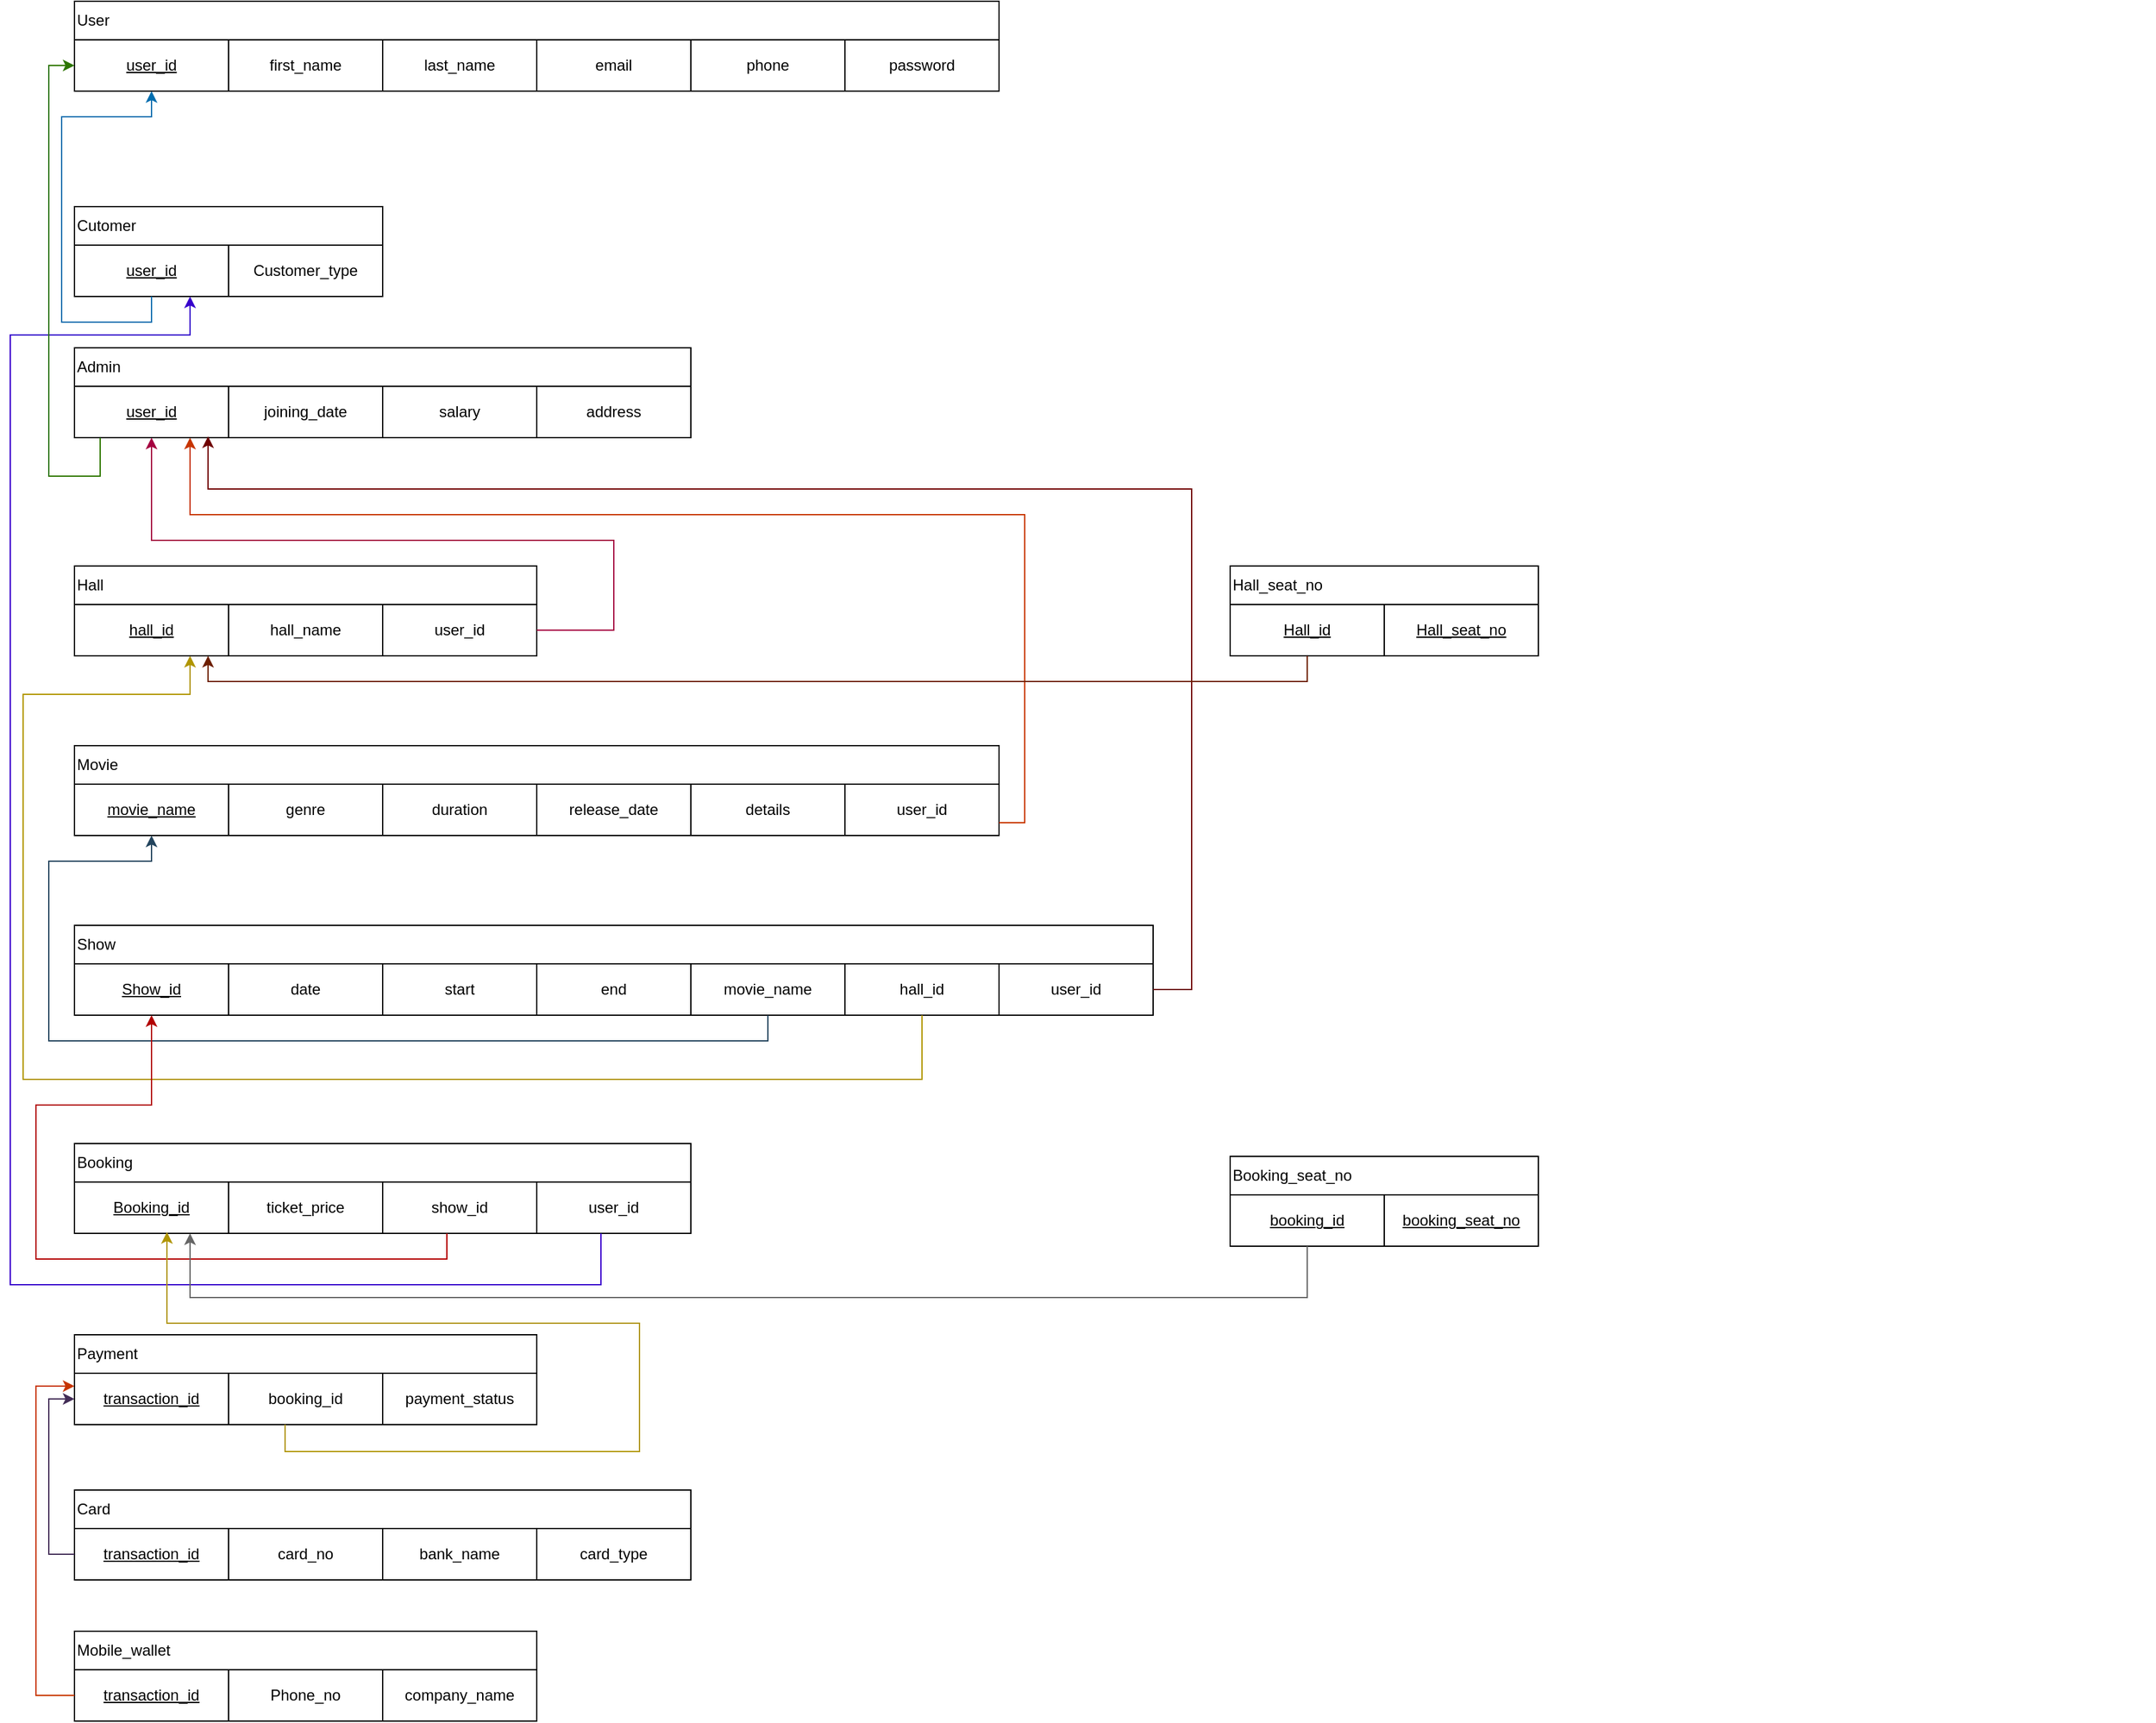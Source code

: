 <mxfile version="28.1.1">
  <diagram id="schema" name="Cinema Normalized Schema Crowfoot">
    <mxGraphModel grid="1" page="1" gridSize="10" guides="1" tooltips="1" connect="1" arrows="1" fold="1" pageScale="1" pageWidth="827" pageHeight="1169" math="0" shadow="0">
      <root>
        <mxCell id="0" />
        <mxCell id="1" parent="0" />
        <mxCell id="4lrFbegZ2ahOl5D23bYF-11" value="" style="group" connectable="0" vertex="1" parent="1">
          <mxGeometry x="70" y="60" width="720" height="70" as="geometry" />
        </mxCell>
        <mxCell id="4lrFbegZ2ahOl5D23bYF-9" value="" style="group" connectable="0" vertex="1" parent="4lrFbegZ2ahOl5D23bYF-11">
          <mxGeometry y="30" width="720" height="40" as="geometry" />
        </mxCell>
        <mxCell id="4lrFbegZ2ahOl5D23bYF-4" value="" style="group" connectable="0" vertex="1" parent="4lrFbegZ2ahOl5D23bYF-9">
          <mxGeometry width="360" height="40" as="geometry" />
        </mxCell>
        <mxCell id="4lrFbegZ2ahOl5D23bYF-1" value="&lt;u&gt;user_id&lt;/u&gt;" style="rounded=0;whiteSpace=wrap;html=1;" vertex="1" parent="4lrFbegZ2ahOl5D23bYF-4">
          <mxGeometry width="120" height="40" as="geometry" />
        </mxCell>
        <mxCell id="4lrFbegZ2ahOl5D23bYF-2" value="first_name" style="rounded=0;whiteSpace=wrap;html=1;" vertex="1" parent="4lrFbegZ2ahOl5D23bYF-4">
          <mxGeometry x="120" width="120" height="40" as="geometry" />
        </mxCell>
        <mxCell id="4lrFbegZ2ahOl5D23bYF-3" value="last_name" style="rounded=0;whiteSpace=wrap;html=1;" vertex="1" parent="4lrFbegZ2ahOl5D23bYF-4">
          <mxGeometry x="240" width="120" height="40" as="geometry" />
        </mxCell>
        <mxCell id="4lrFbegZ2ahOl5D23bYF-5" value="" style="group" connectable="0" vertex="1" parent="4lrFbegZ2ahOl5D23bYF-9">
          <mxGeometry x="360" width="360" height="40" as="geometry" />
        </mxCell>
        <mxCell id="4lrFbegZ2ahOl5D23bYF-6" value="email" style="rounded=0;whiteSpace=wrap;html=1;" vertex="1" parent="4lrFbegZ2ahOl5D23bYF-5">
          <mxGeometry width="120" height="40" as="geometry" />
        </mxCell>
        <mxCell id="4lrFbegZ2ahOl5D23bYF-7" value="phone" style="rounded=0;whiteSpace=wrap;html=1;" vertex="1" parent="4lrFbegZ2ahOl5D23bYF-5">
          <mxGeometry x="120" width="120" height="40" as="geometry" />
        </mxCell>
        <mxCell id="4lrFbegZ2ahOl5D23bYF-8" value="password" style="rounded=0;whiteSpace=wrap;html=1;" vertex="1" parent="4lrFbegZ2ahOl5D23bYF-5">
          <mxGeometry x="240" width="120" height="40" as="geometry" />
        </mxCell>
        <mxCell id="4lrFbegZ2ahOl5D23bYF-10" value="User" style="rounded=0;whiteSpace=wrap;html=1;align=left;" vertex="1" parent="4lrFbegZ2ahOl5D23bYF-11">
          <mxGeometry width="720" height="30" as="geometry" />
        </mxCell>
        <mxCell id="4lrFbegZ2ahOl5D23bYF-12" value="" style="group" connectable="0" vertex="1" parent="1">
          <mxGeometry x="70" y="640" width="720" height="70" as="geometry" />
        </mxCell>
        <mxCell id="4lrFbegZ2ahOl5D23bYF-13" value="" style="group" connectable="0" vertex="1" parent="4lrFbegZ2ahOl5D23bYF-12">
          <mxGeometry y="30" width="720" height="40" as="geometry" />
        </mxCell>
        <mxCell id="4lrFbegZ2ahOl5D23bYF-14" value="" style="group" connectable="0" vertex="1" parent="4lrFbegZ2ahOl5D23bYF-13">
          <mxGeometry width="360" height="40" as="geometry" />
        </mxCell>
        <mxCell id="4lrFbegZ2ahOl5D23bYF-15" value="&lt;u&gt;movie_name&lt;/u&gt;" style="rounded=0;whiteSpace=wrap;html=1;" vertex="1" parent="4lrFbegZ2ahOl5D23bYF-14">
          <mxGeometry width="120" height="40" as="geometry" />
        </mxCell>
        <mxCell id="4lrFbegZ2ahOl5D23bYF-16" value="genre" style="rounded=0;whiteSpace=wrap;html=1;" vertex="1" parent="4lrFbegZ2ahOl5D23bYF-14">
          <mxGeometry x="120" width="120" height="40" as="geometry" />
        </mxCell>
        <mxCell id="4lrFbegZ2ahOl5D23bYF-17" value="duration" style="rounded=0;whiteSpace=wrap;html=1;" vertex="1" parent="4lrFbegZ2ahOl5D23bYF-14">
          <mxGeometry x="240" width="120" height="40" as="geometry" />
        </mxCell>
        <mxCell id="4lrFbegZ2ahOl5D23bYF-18" value="" style="group" connectable="0" vertex="1" parent="4lrFbegZ2ahOl5D23bYF-13">
          <mxGeometry x="360" width="360" height="40" as="geometry" />
        </mxCell>
        <mxCell id="4lrFbegZ2ahOl5D23bYF-19" value="release_date" style="rounded=0;whiteSpace=wrap;html=1;" vertex="1" parent="4lrFbegZ2ahOl5D23bYF-18">
          <mxGeometry width="120" height="40" as="geometry" />
        </mxCell>
        <mxCell id="4lrFbegZ2ahOl5D23bYF-20" value="details" style="rounded=0;whiteSpace=wrap;html=1;" vertex="1" parent="4lrFbegZ2ahOl5D23bYF-18">
          <mxGeometry x="120" width="120" height="40" as="geometry" />
        </mxCell>
        <mxCell id="4lrFbegZ2ahOl5D23bYF-21" value="user_id" style="rounded=0;whiteSpace=wrap;html=1;" vertex="1" parent="4lrFbegZ2ahOl5D23bYF-18">
          <mxGeometry x="240" width="120" height="40" as="geometry" />
        </mxCell>
        <mxCell id="4lrFbegZ2ahOl5D23bYF-22" value="Movie" style="rounded=0;whiteSpace=wrap;html=1;align=left;" vertex="1" parent="4lrFbegZ2ahOl5D23bYF-12">
          <mxGeometry width="720" height="30" as="geometry" />
        </mxCell>
        <mxCell id="4lrFbegZ2ahOl5D23bYF-23" value="" style="group" connectable="0" vertex="1" parent="1">
          <mxGeometry x="70" y="220" width="720" height="70" as="geometry" />
        </mxCell>
        <mxCell id="4lrFbegZ2ahOl5D23bYF-24" value="" style="group" connectable="0" vertex="1" parent="4lrFbegZ2ahOl5D23bYF-23">
          <mxGeometry y="30" width="720" height="40" as="geometry" />
        </mxCell>
        <mxCell id="4lrFbegZ2ahOl5D23bYF-25" value="" style="group" connectable="0" vertex="1" parent="4lrFbegZ2ahOl5D23bYF-24">
          <mxGeometry width="360" height="40" as="geometry" />
        </mxCell>
        <mxCell id="4lrFbegZ2ahOl5D23bYF-26" value="&lt;u&gt;user_id&lt;/u&gt;" style="rounded=0;whiteSpace=wrap;html=1;" vertex="1" parent="4lrFbegZ2ahOl5D23bYF-25">
          <mxGeometry width="120" height="40" as="geometry" />
        </mxCell>
        <mxCell id="4lrFbegZ2ahOl5D23bYF-27" value="Customer_type" style="rounded=0;whiteSpace=wrap;html=1;" vertex="1" parent="4lrFbegZ2ahOl5D23bYF-25">
          <mxGeometry x="120" width="120" height="40" as="geometry" />
        </mxCell>
        <mxCell id="4lrFbegZ2ahOl5D23bYF-33" value="Cutomer" style="rounded=0;whiteSpace=wrap;html=1;align=left;" vertex="1" parent="4lrFbegZ2ahOl5D23bYF-23">
          <mxGeometry width="240" height="30" as="geometry" />
        </mxCell>
        <mxCell id="4lrFbegZ2ahOl5D23bYF-34" value="" style="group" connectable="0" vertex="1" parent="1">
          <mxGeometry x="70" y="330" width="720" height="70" as="geometry" />
        </mxCell>
        <mxCell id="4lrFbegZ2ahOl5D23bYF-35" value="" style="group" connectable="0" vertex="1" parent="4lrFbegZ2ahOl5D23bYF-34">
          <mxGeometry y="30" width="720" height="40" as="geometry" />
        </mxCell>
        <mxCell id="4lrFbegZ2ahOl5D23bYF-36" value="" style="group" connectable="0" vertex="1" parent="4lrFbegZ2ahOl5D23bYF-35">
          <mxGeometry width="360" height="40" as="geometry" />
        </mxCell>
        <mxCell id="4lrFbegZ2ahOl5D23bYF-37" value="&lt;u&gt;user_id&lt;/u&gt;" style="rounded=0;whiteSpace=wrap;html=1;" vertex="1" parent="4lrFbegZ2ahOl5D23bYF-36">
          <mxGeometry width="120" height="40" as="geometry" />
        </mxCell>
        <mxCell id="4lrFbegZ2ahOl5D23bYF-38" value="joining_date" style="rounded=0;whiteSpace=wrap;html=1;" vertex="1" parent="4lrFbegZ2ahOl5D23bYF-36">
          <mxGeometry x="120" width="120" height="40" as="geometry" />
        </mxCell>
        <mxCell id="4lrFbegZ2ahOl5D23bYF-39" value="salary" style="rounded=0;whiteSpace=wrap;html=1;" vertex="1" parent="4lrFbegZ2ahOl5D23bYF-36">
          <mxGeometry x="240" width="120" height="40" as="geometry" />
        </mxCell>
        <mxCell id="4lrFbegZ2ahOl5D23bYF-40" value="" style="group" connectable="0" vertex="1" parent="4lrFbegZ2ahOl5D23bYF-35">
          <mxGeometry x="360" width="360" height="40" as="geometry" />
        </mxCell>
        <mxCell id="4lrFbegZ2ahOl5D23bYF-41" value="address" style="rounded=0;whiteSpace=wrap;html=1;" vertex="1" parent="4lrFbegZ2ahOl5D23bYF-40">
          <mxGeometry width="120" height="40" as="geometry" />
        </mxCell>
        <mxCell id="4lrFbegZ2ahOl5D23bYF-44" value="Admin" style="rounded=0;whiteSpace=wrap;html=1;align=left;" vertex="1" parent="4lrFbegZ2ahOl5D23bYF-34">
          <mxGeometry width="480" height="30" as="geometry" />
        </mxCell>
        <mxCell id="4lrFbegZ2ahOl5D23bYF-59" style="edgeStyle=orthogonalEdgeStyle;rounded=0;orthogonalLoop=1;jettySize=auto;html=1;entryX=0.75;entryY=1;entryDx=0;entryDy=0;fillColor=#fa6800;strokeColor=#C73500;" edge="1" parent="1" source="4lrFbegZ2ahOl5D23bYF-21" target="4lrFbegZ2ahOl5D23bYF-37">
          <mxGeometry relative="1" as="geometry">
            <Array as="points">
              <mxPoint x="810" y="700" />
              <mxPoint x="810" y="460" />
              <mxPoint x="160" y="460" />
            </Array>
          </mxGeometry>
        </mxCell>
        <mxCell id="4lrFbegZ2ahOl5D23bYF-60" value="" style="group" connectable="0" vertex="1" parent="1">
          <mxGeometry x="70" y="500" width="720" height="70" as="geometry" />
        </mxCell>
        <mxCell id="4lrFbegZ2ahOl5D23bYF-61" value="" style="group" connectable="0" vertex="1" parent="4lrFbegZ2ahOl5D23bYF-60">
          <mxGeometry y="30" width="720" height="40" as="geometry" />
        </mxCell>
        <mxCell id="4lrFbegZ2ahOl5D23bYF-62" value="" style="group" connectable="0" vertex="1" parent="4lrFbegZ2ahOl5D23bYF-61">
          <mxGeometry width="360" height="40" as="geometry" />
        </mxCell>
        <mxCell id="4lrFbegZ2ahOl5D23bYF-63" value="&lt;u&gt;hall_id&lt;/u&gt;" style="rounded=0;whiteSpace=wrap;html=1;" vertex="1" parent="4lrFbegZ2ahOl5D23bYF-62">
          <mxGeometry width="120" height="40" as="geometry" />
        </mxCell>
        <mxCell id="4lrFbegZ2ahOl5D23bYF-64" value="hall_name" style="rounded=0;whiteSpace=wrap;html=1;" vertex="1" parent="4lrFbegZ2ahOl5D23bYF-62">
          <mxGeometry x="120" width="120" height="40" as="geometry" />
        </mxCell>
        <mxCell id="4lrFbegZ2ahOl5D23bYF-65" value="user_id" style="rounded=0;whiteSpace=wrap;html=1;" vertex="1" parent="4lrFbegZ2ahOl5D23bYF-62">
          <mxGeometry x="240" width="120" height="40" as="geometry" />
        </mxCell>
        <mxCell id="4lrFbegZ2ahOl5D23bYF-68" value="Hall" style="rounded=0;whiteSpace=wrap;html=1;align=left;" vertex="1" parent="4lrFbegZ2ahOl5D23bYF-60">
          <mxGeometry width="360" height="30" as="geometry" />
        </mxCell>
        <mxCell id="4lrFbegZ2ahOl5D23bYF-71" value="" style="group" connectable="0" vertex="1" parent="1">
          <mxGeometry x="70" y="780" width="840" height="70" as="geometry" />
        </mxCell>
        <mxCell id="4lrFbegZ2ahOl5D23bYF-72" value="" style="group" connectable="0" vertex="1" parent="4lrFbegZ2ahOl5D23bYF-71">
          <mxGeometry y="30" width="720" height="40" as="geometry" />
        </mxCell>
        <mxCell id="4lrFbegZ2ahOl5D23bYF-73" value="" style="group" connectable="0" vertex="1" parent="4lrFbegZ2ahOl5D23bYF-72">
          <mxGeometry width="360" height="40" as="geometry" />
        </mxCell>
        <mxCell id="4lrFbegZ2ahOl5D23bYF-74" value="&lt;u&gt;Show_id&lt;/u&gt;" style="rounded=0;whiteSpace=wrap;html=1;" vertex="1" parent="4lrFbegZ2ahOl5D23bYF-73">
          <mxGeometry width="120" height="40" as="geometry" />
        </mxCell>
        <mxCell id="4lrFbegZ2ahOl5D23bYF-75" value="date" style="rounded=0;whiteSpace=wrap;html=1;" vertex="1" parent="4lrFbegZ2ahOl5D23bYF-73">
          <mxGeometry x="120" width="120" height="40" as="geometry" />
        </mxCell>
        <mxCell id="4lrFbegZ2ahOl5D23bYF-76" value="start" style="rounded=0;whiteSpace=wrap;html=1;" vertex="1" parent="4lrFbegZ2ahOl5D23bYF-73">
          <mxGeometry x="240" width="120" height="40" as="geometry" />
        </mxCell>
        <mxCell id="4lrFbegZ2ahOl5D23bYF-77" value="" style="group" connectable="0" vertex="1" parent="4lrFbegZ2ahOl5D23bYF-72">
          <mxGeometry x="360" width="360" height="40" as="geometry" />
        </mxCell>
        <mxCell id="4lrFbegZ2ahOl5D23bYF-78" value="end" style="rounded=0;whiteSpace=wrap;html=1;" vertex="1" parent="4lrFbegZ2ahOl5D23bYF-77">
          <mxGeometry width="120" height="40" as="geometry" />
        </mxCell>
        <mxCell id="4lrFbegZ2ahOl5D23bYF-79" value="movie_name" style="rounded=0;whiteSpace=wrap;html=1;" vertex="1" parent="4lrFbegZ2ahOl5D23bYF-77">
          <mxGeometry x="120" width="120" height="40" as="geometry" />
        </mxCell>
        <mxCell id="4lrFbegZ2ahOl5D23bYF-80" value="hall_id" style="rounded=0;whiteSpace=wrap;html=1;" vertex="1" parent="4lrFbegZ2ahOl5D23bYF-77">
          <mxGeometry x="240" width="120" height="40" as="geometry" />
        </mxCell>
        <mxCell id="4lrFbegZ2ahOl5D23bYF-81" value="Show" style="rounded=0;whiteSpace=wrap;html=1;align=left;" vertex="1" parent="4lrFbegZ2ahOl5D23bYF-71">
          <mxGeometry width="840" height="30" as="geometry" />
        </mxCell>
        <mxCell id="4lrFbegZ2ahOl5D23bYF-82" value="user_id" style="rounded=0;whiteSpace=wrap;html=1;" vertex="1" parent="4lrFbegZ2ahOl5D23bYF-71">
          <mxGeometry x="720" y="30" width="120" height="40" as="geometry" />
        </mxCell>
        <mxCell id="4lrFbegZ2ahOl5D23bYF-83" style="edgeStyle=orthogonalEdgeStyle;rounded=0;orthogonalLoop=1;jettySize=auto;html=1;entryX=0.867;entryY=0.975;entryDx=0;entryDy=0;entryPerimeter=0;exitX=1;exitY=0.5;exitDx=0;exitDy=0;fillColor=#a20025;strokeColor=#6F0000;" edge="1" parent="1" source="4lrFbegZ2ahOl5D23bYF-82" target="4lrFbegZ2ahOl5D23bYF-37">
          <mxGeometry relative="1" as="geometry">
            <mxPoint x="945" y="850" as="sourcePoint" />
            <mxPoint x="210" y="417" as="targetPoint" />
            <Array as="points">
              <mxPoint x="940" y="830" />
              <mxPoint x="940" y="440" />
              <mxPoint x="174" y="440" />
            </Array>
          </mxGeometry>
        </mxCell>
        <mxCell id="4lrFbegZ2ahOl5D23bYF-89" style="edgeStyle=orthogonalEdgeStyle;rounded=0;orthogonalLoop=1;jettySize=auto;html=1;entryX=0.75;entryY=1;entryDx=0;entryDy=0;fillColor=#e3c800;strokeColor=#B09500;" edge="1" parent="1" source="4lrFbegZ2ahOl5D23bYF-80" target="4lrFbegZ2ahOl5D23bYF-63">
          <mxGeometry relative="1" as="geometry">
            <mxPoint x="730" y="890" as="targetPoint" />
            <Array as="points">
              <mxPoint x="730" y="900" />
              <mxPoint x="30" y="900" />
              <mxPoint x="30" y="600" />
              <mxPoint x="160" y="600" />
            </Array>
          </mxGeometry>
        </mxCell>
        <mxCell id="4lrFbegZ2ahOl5D23bYF-90" style="edgeStyle=orthogonalEdgeStyle;rounded=0;orthogonalLoop=1;jettySize=auto;html=1;entryX=0.5;entryY=1;entryDx=0;entryDy=0;fillColor=#bac8d3;strokeColor=#23445d;" edge="1" parent="1" source="4lrFbegZ2ahOl5D23bYF-79" target="4lrFbegZ2ahOl5D23bYF-15">
          <mxGeometry relative="1" as="geometry">
            <Array as="points">
              <mxPoint x="610" y="870" />
              <mxPoint x="50" y="870" />
              <mxPoint x="50" y="730" />
              <mxPoint x="130" y="730" />
            </Array>
          </mxGeometry>
        </mxCell>
        <mxCell id="4lrFbegZ2ahOl5D23bYF-91" value="" style="group" connectable="0" vertex="1" parent="1">
          <mxGeometry x="70" y="950" width="720" height="70" as="geometry" />
        </mxCell>
        <mxCell id="4lrFbegZ2ahOl5D23bYF-92" value="" style="group" connectable="0" vertex="1" parent="4lrFbegZ2ahOl5D23bYF-91">
          <mxGeometry y="30" width="720" height="40" as="geometry" />
        </mxCell>
        <mxCell id="4lrFbegZ2ahOl5D23bYF-93" value="" style="group" connectable="0" vertex="1" parent="4lrFbegZ2ahOl5D23bYF-92">
          <mxGeometry width="360" height="40" as="geometry" />
        </mxCell>
        <mxCell id="4lrFbegZ2ahOl5D23bYF-94" value="&lt;u&gt;Booking_id&lt;/u&gt;" style="rounded=0;whiteSpace=wrap;html=1;" vertex="1" parent="4lrFbegZ2ahOl5D23bYF-93">
          <mxGeometry width="120" height="40" as="geometry" />
        </mxCell>
        <mxCell id="4lrFbegZ2ahOl5D23bYF-95" value="ticket_price" style="rounded=0;whiteSpace=wrap;html=1;" vertex="1" parent="4lrFbegZ2ahOl5D23bYF-93">
          <mxGeometry x="120" width="120" height="40" as="geometry" />
        </mxCell>
        <mxCell id="4lrFbegZ2ahOl5D23bYF-96" value="show_id" style="rounded=0;whiteSpace=wrap;html=1;" vertex="1" parent="4lrFbegZ2ahOl5D23bYF-93">
          <mxGeometry x="240" width="120" height="40" as="geometry" />
        </mxCell>
        <mxCell id="4lrFbegZ2ahOl5D23bYF-97" value="" style="group" connectable="0" vertex="1" parent="4lrFbegZ2ahOl5D23bYF-92">
          <mxGeometry x="360" width="360" height="40" as="geometry" />
        </mxCell>
        <mxCell id="4lrFbegZ2ahOl5D23bYF-98" value="user_id" style="rounded=0;whiteSpace=wrap;html=1;" vertex="1" parent="4lrFbegZ2ahOl5D23bYF-97">
          <mxGeometry width="120" height="40" as="geometry" />
        </mxCell>
        <mxCell id="4lrFbegZ2ahOl5D23bYF-99" value="Booking" style="rounded=0;whiteSpace=wrap;html=1;align=left;" vertex="1" parent="4lrFbegZ2ahOl5D23bYF-91">
          <mxGeometry width="480" height="30" as="geometry" />
        </mxCell>
        <mxCell id="4lrFbegZ2ahOl5D23bYF-100" style="edgeStyle=orthogonalEdgeStyle;rounded=0;orthogonalLoop=1;jettySize=auto;html=1;entryX=0.5;entryY=1;entryDx=0;entryDy=0;fillColor=#e51400;strokeColor=#B20000;" edge="1" parent="1" source="4lrFbegZ2ahOl5D23bYF-96" target="4lrFbegZ2ahOl5D23bYF-74">
          <mxGeometry relative="1" as="geometry">
            <Array as="points">
              <mxPoint x="360" y="1040" />
              <mxPoint x="40" y="1040" />
              <mxPoint x="40" y="920" />
              <mxPoint x="130" y="920" />
            </Array>
          </mxGeometry>
        </mxCell>
        <mxCell id="4lrFbegZ2ahOl5D23bYF-101" style="edgeStyle=orthogonalEdgeStyle;rounded=0;orthogonalLoop=1;jettySize=auto;html=1;entryX=0.75;entryY=1;entryDx=0;entryDy=0;fillColor=#6a00ff;strokeColor=#3700CC;" edge="1" parent="1" source="4lrFbegZ2ahOl5D23bYF-98" target="4lrFbegZ2ahOl5D23bYF-26">
          <mxGeometry relative="1" as="geometry">
            <mxPoint x="70" y="270" as="targetPoint" />
            <Array as="points">
              <mxPoint x="480" y="1060" />
              <mxPoint x="20" y="1060" />
              <mxPoint x="20" y="320" />
              <mxPoint x="160" y="320" />
            </Array>
          </mxGeometry>
        </mxCell>
        <mxCell id="4lrFbegZ2ahOl5D23bYF-102" value="" style="group" connectable="0" vertex="1" parent="1">
          <mxGeometry x="70" y="1099" width="720" height="70" as="geometry" />
        </mxCell>
        <mxCell id="4lrFbegZ2ahOl5D23bYF-103" value="" style="group" connectable="0" vertex="1" parent="4lrFbegZ2ahOl5D23bYF-102">
          <mxGeometry y="30" width="720" height="40" as="geometry" />
        </mxCell>
        <mxCell id="4lrFbegZ2ahOl5D23bYF-104" value="" style="group" connectable="0" vertex="1" parent="4lrFbegZ2ahOl5D23bYF-103">
          <mxGeometry width="360" height="40" as="geometry" />
        </mxCell>
        <mxCell id="4lrFbegZ2ahOl5D23bYF-105" value="&lt;u&gt;transaction_id&lt;/u&gt;" style="rounded=0;whiteSpace=wrap;html=1;" vertex="1" parent="4lrFbegZ2ahOl5D23bYF-104">
          <mxGeometry width="120" height="40" as="geometry" />
        </mxCell>
        <mxCell id="4lrFbegZ2ahOl5D23bYF-106" value="booking_id" style="rounded=0;whiteSpace=wrap;html=1;" vertex="1" parent="4lrFbegZ2ahOl5D23bYF-104">
          <mxGeometry x="120" width="120" height="40" as="geometry" />
        </mxCell>
        <mxCell id="4lrFbegZ2ahOl5D23bYF-107" value="payment_status" style="rounded=0;whiteSpace=wrap;html=1;" vertex="1" parent="4lrFbegZ2ahOl5D23bYF-104">
          <mxGeometry x="240" width="120" height="40" as="geometry" />
        </mxCell>
        <mxCell id="4lrFbegZ2ahOl5D23bYF-110" value="Payment" style="rounded=0;whiteSpace=wrap;html=1;align=left;" vertex="1" parent="4lrFbegZ2ahOl5D23bYF-102">
          <mxGeometry width="360" height="30" as="geometry" />
        </mxCell>
        <mxCell id="4lrFbegZ2ahOl5D23bYF-111" style="edgeStyle=orthogonalEdgeStyle;rounded=0;orthogonalLoop=1;jettySize=auto;html=1;entryX=0.6;entryY=0.975;entryDx=0;entryDy=0;entryPerimeter=0;fillColor=#e3c800;strokeColor=#B09500;" edge="1" parent="1" source="4lrFbegZ2ahOl5D23bYF-106" target="4lrFbegZ2ahOl5D23bYF-94">
          <mxGeometry relative="1" as="geometry">
            <Array as="points">
              <mxPoint x="234" y="1190" />
              <mxPoint x="510" y="1190" />
              <mxPoint x="510" y="1090" />
              <mxPoint x="142" y="1090" />
            </Array>
          </mxGeometry>
        </mxCell>
        <mxCell id="4lrFbegZ2ahOl5D23bYF-112" value="" style="group" connectable="0" vertex="1" parent="1">
          <mxGeometry x="70" y="1220" width="720" height="70" as="geometry" />
        </mxCell>
        <mxCell id="4lrFbegZ2ahOl5D23bYF-113" value="" style="group" connectable="0" vertex="1" parent="4lrFbegZ2ahOl5D23bYF-112">
          <mxGeometry y="30" width="720" height="40" as="geometry" />
        </mxCell>
        <mxCell id="4lrFbegZ2ahOl5D23bYF-114" value="" style="group" connectable="0" vertex="1" parent="4lrFbegZ2ahOl5D23bYF-113">
          <mxGeometry width="360" height="40" as="geometry" />
        </mxCell>
        <mxCell id="4lrFbegZ2ahOl5D23bYF-115" value="&lt;u&gt;transaction_id&lt;/u&gt;" style="rounded=0;whiteSpace=wrap;html=1;" vertex="1" parent="4lrFbegZ2ahOl5D23bYF-114">
          <mxGeometry width="120" height="40" as="geometry" />
        </mxCell>
        <mxCell id="4lrFbegZ2ahOl5D23bYF-116" value="card_no" style="rounded=0;whiteSpace=wrap;html=1;" vertex="1" parent="4lrFbegZ2ahOl5D23bYF-114">
          <mxGeometry x="120" width="120" height="40" as="geometry" />
        </mxCell>
        <mxCell id="4lrFbegZ2ahOl5D23bYF-117" value="bank_name" style="rounded=0;whiteSpace=wrap;html=1;" vertex="1" parent="4lrFbegZ2ahOl5D23bYF-114">
          <mxGeometry x="240" width="120" height="40" as="geometry" />
        </mxCell>
        <mxCell id="4lrFbegZ2ahOl5D23bYF-118" value="" style="group" connectable="0" vertex="1" parent="4lrFbegZ2ahOl5D23bYF-113">
          <mxGeometry x="360" width="360" height="40" as="geometry" />
        </mxCell>
        <mxCell id="4lrFbegZ2ahOl5D23bYF-119" value="card_type" style="rounded=0;whiteSpace=wrap;html=1;" vertex="1" parent="4lrFbegZ2ahOl5D23bYF-118">
          <mxGeometry width="120" height="40" as="geometry" />
        </mxCell>
        <mxCell id="4lrFbegZ2ahOl5D23bYF-120" value="Card" style="rounded=0;whiteSpace=wrap;html=1;align=left;" vertex="1" parent="4lrFbegZ2ahOl5D23bYF-112">
          <mxGeometry width="480" height="30" as="geometry" />
        </mxCell>
        <mxCell id="4lrFbegZ2ahOl5D23bYF-121" value="" style="group" connectable="0" vertex="1" parent="1">
          <mxGeometry x="70" y="1330" width="720" height="70" as="geometry" />
        </mxCell>
        <mxCell id="4lrFbegZ2ahOl5D23bYF-122" value="" style="group" connectable="0" vertex="1" parent="4lrFbegZ2ahOl5D23bYF-121">
          <mxGeometry y="30" width="720" height="40" as="geometry" />
        </mxCell>
        <mxCell id="4lrFbegZ2ahOl5D23bYF-123" value="" style="group" connectable="0" vertex="1" parent="4lrFbegZ2ahOl5D23bYF-122">
          <mxGeometry width="360" height="40" as="geometry" />
        </mxCell>
        <mxCell id="4lrFbegZ2ahOl5D23bYF-124" value="&lt;u&gt;transaction_id&lt;/u&gt;" style="rounded=0;whiteSpace=wrap;html=1;" vertex="1" parent="4lrFbegZ2ahOl5D23bYF-123">
          <mxGeometry width="120" height="40" as="geometry" />
        </mxCell>
        <mxCell id="4lrFbegZ2ahOl5D23bYF-125" value="Phone_no" style="rounded=0;whiteSpace=wrap;html=1;" vertex="1" parent="4lrFbegZ2ahOl5D23bYF-123">
          <mxGeometry x="120" width="120" height="40" as="geometry" />
        </mxCell>
        <mxCell id="4lrFbegZ2ahOl5D23bYF-126" value="company_name" style="rounded=0;whiteSpace=wrap;html=1;" vertex="1" parent="4lrFbegZ2ahOl5D23bYF-123">
          <mxGeometry x="240" width="120" height="40" as="geometry" />
        </mxCell>
        <mxCell id="4lrFbegZ2ahOl5D23bYF-129" value="Mobile_wallet" style="rounded=0;whiteSpace=wrap;html=1;align=left;" vertex="1" parent="4lrFbegZ2ahOl5D23bYF-121">
          <mxGeometry width="360" height="30" as="geometry" />
        </mxCell>
        <mxCell id="4lrFbegZ2ahOl5D23bYF-130" style="edgeStyle=orthogonalEdgeStyle;rounded=0;orthogonalLoop=1;jettySize=auto;html=1;entryX=0;entryY=0.5;entryDx=0;entryDy=0;fillColor=#76608a;strokeColor=#432D57;" edge="1" parent="1" source="4lrFbegZ2ahOl5D23bYF-115" target="4lrFbegZ2ahOl5D23bYF-105">
          <mxGeometry relative="1" as="geometry">
            <Array as="points">
              <mxPoint x="50" y="1270" />
              <mxPoint x="50" y="1149" />
            </Array>
          </mxGeometry>
        </mxCell>
        <mxCell id="4lrFbegZ2ahOl5D23bYF-131" style="edgeStyle=orthogonalEdgeStyle;rounded=0;orthogonalLoop=1;jettySize=auto;html=1;entryX=0;entryY=0.25;entryDx=0;entryDy=0;fillColor=#fa6800;strokeColor=#C73500;" edge="1" parent="1" source="4lrFbegZ2ahOl5D23bYF-124" target="4lrFbegZ2ahOl5D23bYF-105">
          <mxGeometry relative="1" as="geometry">
            <Array as="points">
              <mxPoint x="40" y="1380" />
              <mxPoint x="40" y="1139" />
              <mxPoint x="70" y="1139" />
            </Array>
          </mxGeometry>
        </mxCell>
        <mxCell id="4lrFbegZ2ahOl5D23bYF-132" value="" style="group" connectable="0" vertex="1" parent="1">
          <mxGeometry x="970" y="500" width="720" height="70" as="geometry" />
        </mxCell>
        <mxCell id="4lrFbegZ2ahOl5D23bYF-133" value="" style="group" connectable="0" vertex="1" parent="4lrFbegZ2ahOl5D23bYF-132">
          <mxGeometry y="30" width="720" height="40" as="geometry" />
        </mxCell>
        <mxCell id="4lrFbegZ2ahOl5D23bYF-134" value="" style="group" connectable="0" vertex="1" parent="4lrFbegZ2ahOl5D23bYF-133">
          <mxGeometry width="360" height="40" as="geometry" />
        </mxCell>
        <mxCell id="4lrFbegZ2ahOl5D23bYF-135" value="&lt;u&gt;Hall_id&lt;/u&gt;" style="rounded=0;whiteSpace=wrap;html=1;" vertex="1" parent="4lrFbegZ2ahOl5D23bYF-134">
          <mxGeometry width="120" height="40" as="geometry" />
        </mxCell>
        <mxCell id="4lrFbegZ2ahOl5D23bYF-136" value="&lt;u&gt;Hall_seat_no&lt;/u&gt;" style="rounded=0;whiteSpace=wrap;html=1;" vertex="1" parent="4lrFbegZ2ahOl5D23bYF-134">
          <mxGeometry x="120" width="120" height="40" as="geometry" />
        </mxCell>
        <mxCell id="4lrFbegZ2ahOl5D23bYF-137" value="Hall_seat_no" style="rounded=0;whiteSpace=wrap;html=1;align=left;" vertex="1" parent="4lrFbegZ2ahOl5D23bYF-132">
          <mxGeometry width="240" height="30" as="geometry" />
        </mxCell>
        <mxCell id="4lrFbegZ2ahOl5D23bYF-139" value="" style="group" connectable="0" vertex="1" parent="1">
          <mxGeometry x="970" y="960" width="720" height="70" as="geometry" />
        </mxCell>
        <mxCell id="4lrFbegZ2ahOl5D23bYF-140" value="" style="group" connectable="0" vertex="1" parent="4lrFbegZ2ahOl5D23bYF-139">
          <mxGeometry y="30" width="720" height="40" as="geometry" />
        </mxCell>
        <mxCell id="4lrFbegZ2ahOl5D23bYF-141" value="" style="group" connectable="0" vertex="1" parent="4lrFbegZ2ahOl5D23bYF-140">
          <mxGeometry width="360" height="40" as="geometry" />
        </mxCell>
        <mxCell id="4lrFbegZ2ahOl5D23bYF-142" value="&lt;u&gt;booking_id&lt;/u&gt;" style="rounded=0;whiteSpace=wrap;html=1;" vertex="1" parent="4lrFbegZ2ahOl5D23bYF-141">
          <mxGeometry width="120" height="40" as="geometry" />
        </mxCell>
        <mxCell id="4lrFbegZ2ahOl5D23bYF-143" value="&lt;u&gt;booking_seat_no&lt;/u&gt;" style="rounded=0;whiteSpace=wrap;html=1;" vertex="1" parent="4lrFbegZ2ahOl5D23bYF-141">
          <mxGeometry x="120" width="120" height="40" as="geometry" />
        </mxCell>
        <mxCell id="4lrFbegZ2ahOl5D23bYF-144" value="Booking_seat_no" style="rounded=0;whiteSpace=wrap;html=1;align=left;" vertex="1" parent="4lrFbegZ2ahOl5D23bYF-139">
          <mxGeometry width="240" height="30" as="geometry" />
        </mxCell>
        <mxCell id="4lrFbegZ2ahOl5D23bYF-145" style="edgeStyle=orthogonalEdgeStyle;rounded=0;orthogonalLoop=1;jettySize=auto;html=1;entryX=0.75;entryY=1;entryDx=0;entryDy=0;fillColor=#f5f5f5;strokeColor=#666666;gradientColor=#b3b3b3;" edge="1" parent="1" source="4lrFbegZ2ahOl5D23bYF-142" target="4lrFbegZ2ahOl5D23bYF-94">
          <mxGeometry relative="1" as="geometry">
            <Array as="points">
              <mxPoint x="1030" y="1070" />
              <mxPoint x="160" y="1070" />
            </Array>
          </mxGeometry>
        </mxCell>
        <mxCell id="4lrFbegZ2ahOl5D23bYF-146" style="edgeStyle=orthogonalEdgeStyle;rounded=0;orthogonalLoop=1;jettySize=auto;html=1;entryX=0.867;entryY=1;entryDx=0;entryDy=0;entryPerimeter=0;fillColor=#a0522d;strokeColor=#6D1F00;" edge="1" parent="1" source="4lrFbegZ2ahOl5D23bYF-135" target="4lrFbegZ2ahOl5D23bYF-63">
          <mxGeometry relative="1" as="geometry">
            <Array as="points">
              <mxPoint x="1030" y="590" />
              <mxPoint x="174" y="590" />
            </Array>
          </mxGeometry>
        </mxCell>
        <mxCell id="4lrFbegZ2ahOl5D23bYF-147" style="edgeStyle=orthogonalEdgeStyle;rounded=0;orthogonalLoop=1;jettySize=auto;html=1;entryX=0.5;entryY=1;entryDx=0;entryDy=0;fillColor=#d80073;strokeColor=#A50040;" edge="1" parent="1" source="4lrFbegZ2ahOl5D23bYF-65" target="4lrFbegZ2ahOl5D23bYF-37">
          <mxGeometry relative="1" as="geometry">
            <Array as="points">
              <mxPoint x="490" y="550" />
              <mxPoint x="490" y="480" />
              <mxPoint x="130" y="480" />
            </Array>
          </mxGeometry>
        </mxCell>
        <mxCell id="4lrFbegZ2ahOl5D23bYF-149" style="edgeStyle=orthogonalEdgeStyle;rounded=0;orthogonalLoop=1;jettySize=auto;html=1;entryX=0;entryY=0.5;entryDx=0;entryDy=0;fillColor=#60a917;strokeColor=#2D7600;" edge="1" parent="1" source="4lrFbegZ2ahOl5D23bYF-37" target="4lrFbegZ2ahOl5D23bYF-1">
          <mxGeometry relative="1" as="geometry">
            <Array as="points">
              <mxPoint x="90" y="430" />
              <mxPoint x="50" y="430" />
              <mxPoint x="50" y="110" />
            </Array>
          </mxGeometry>
        </mxCell>
        <mxCell id="4lrFbegZ2ahOl5D23bYF-150" style="edgeStyle=orthogonalEdgeStyle;rounded=0;orthogonalLoop=1;jettySize=auto;html=1;fillColor=#1ba1e2;strokeColor=#006EAF;" edge="1" parent="1" source="4lrFbegZ2ahOl5D23bYF-26" target="4lrFbegZ2ahOl5D23bYF-1">
          <mxGeometry relative="1" as="geometry">
            <Array as="points">
              <mxPoint x="130" y="310" />
              <mxPoint x="60" y="310" />
              <mxPoint x="60" y="150" />
              <mxPoint x="130" y="150" />
            </Array>
          </mxGeometry>
        </mxCell>
        <mxCell id="layer" locked="0" parent="0" />
      </root>
    </mxGraphModel>
  </diagram>
</mxfile>
